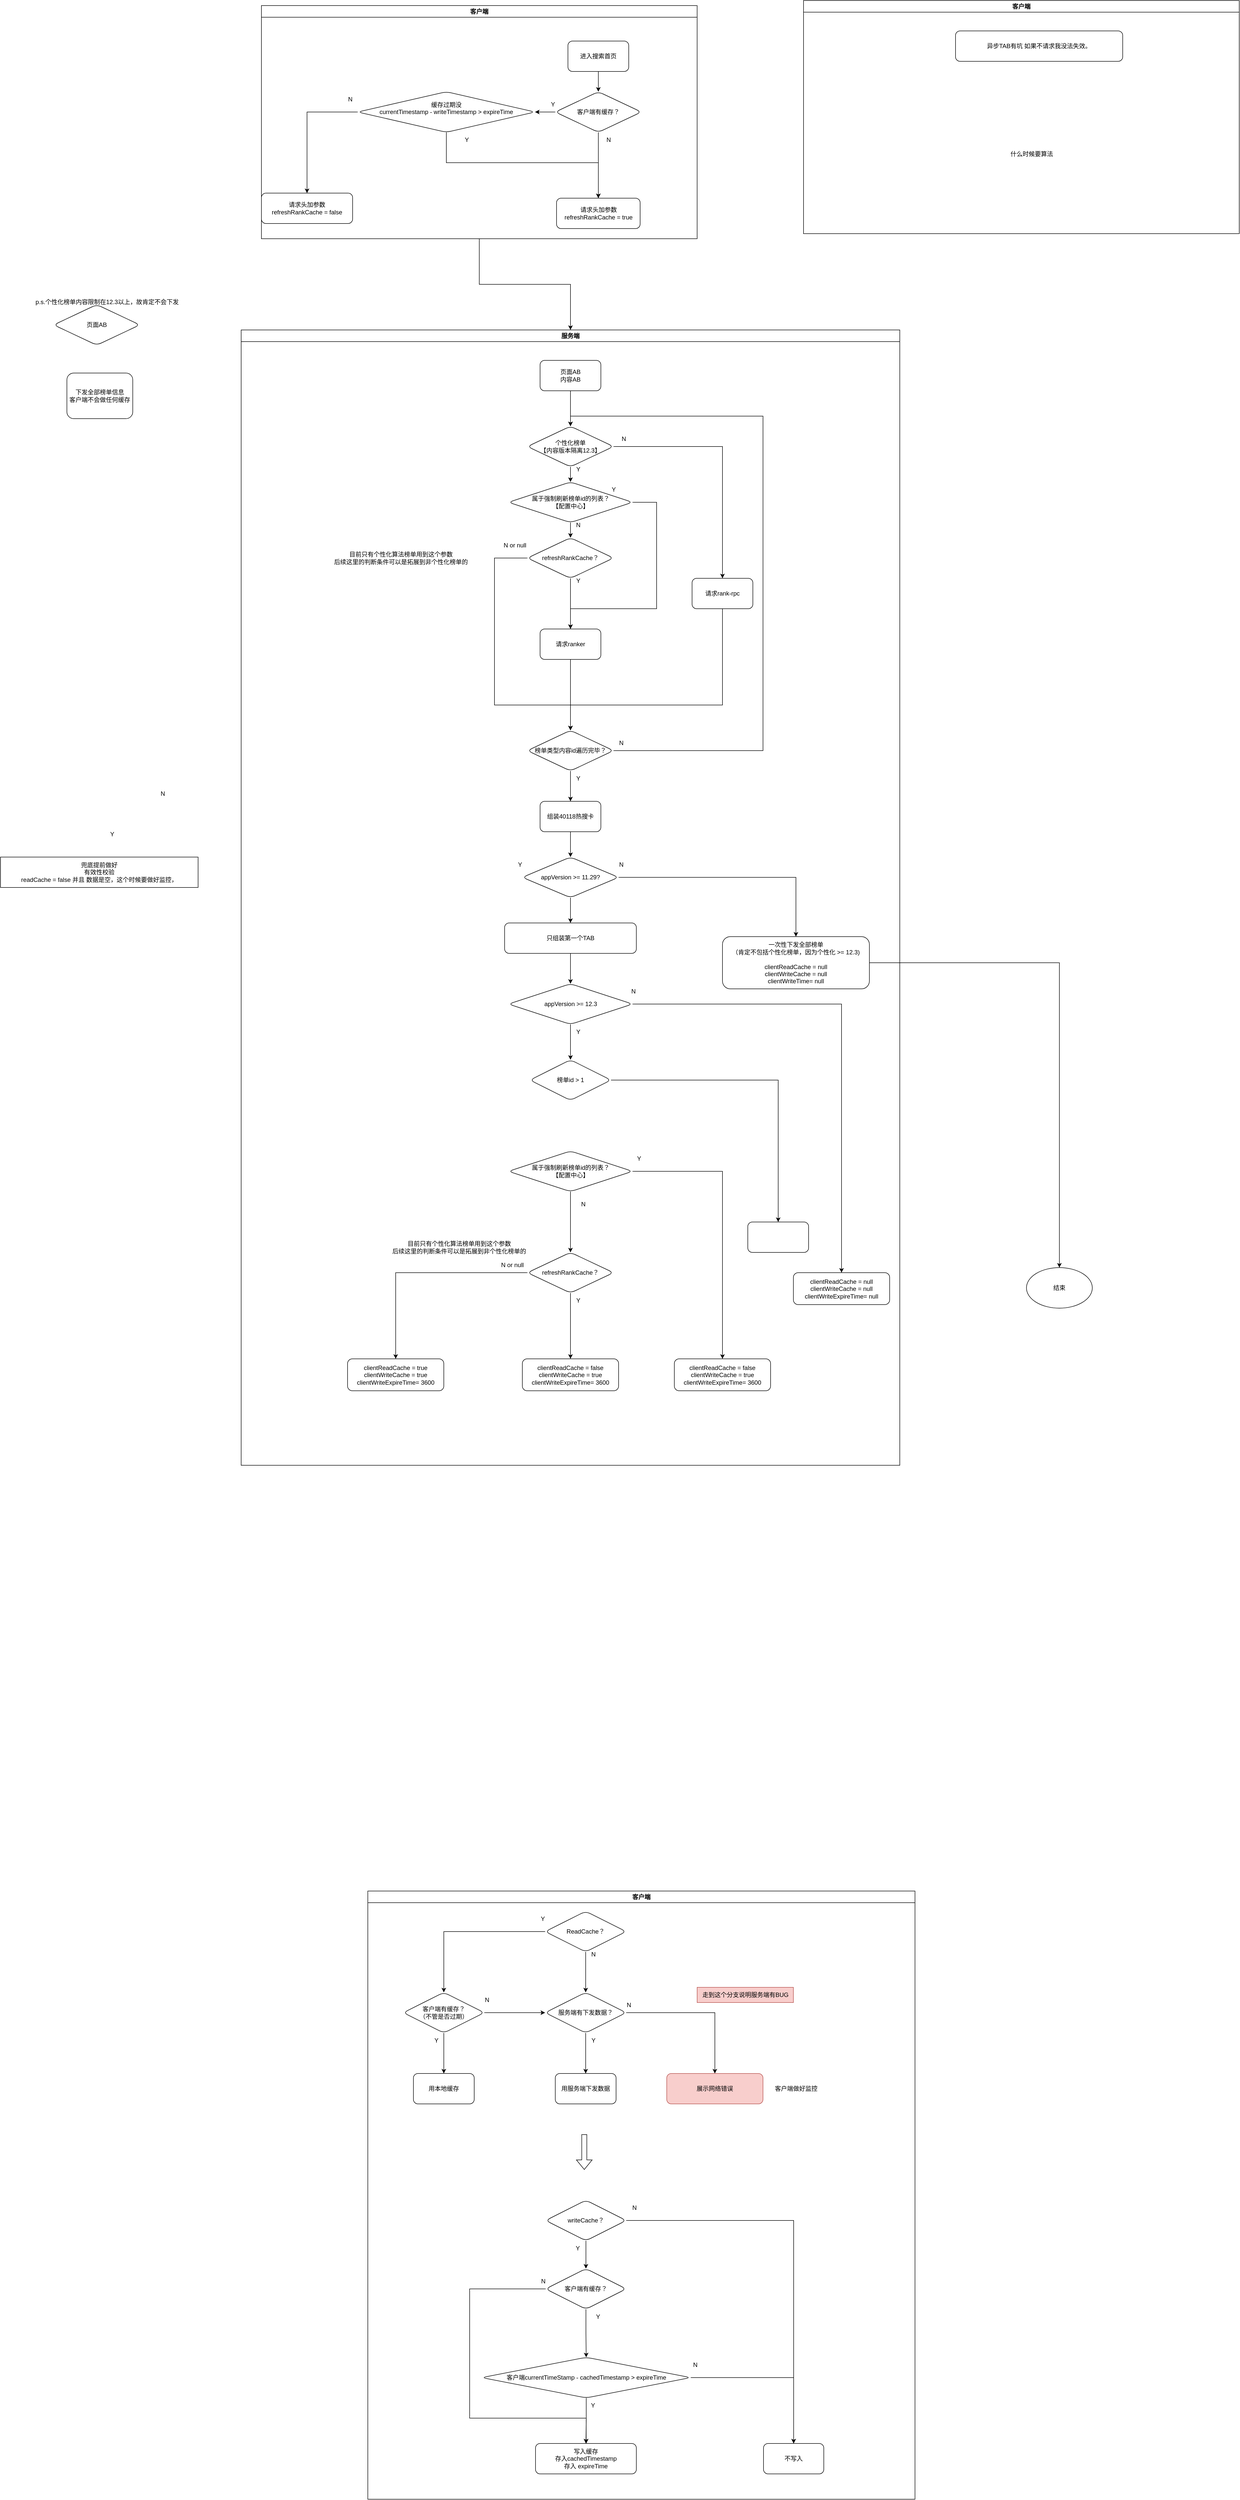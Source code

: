 <mxfile version="26.0.16">
  <diagram name="第 1 页" id="NQEf47WvhXZKwdAwDiqe">
    <mxGraphModel dx="2817" dy="1816" grid="1" gridSize="10" guides="1" tooltips="1" connect="1" arrows="1" fold="1" page="1" pageScale="1" pageWidth="827" pageHeight="1169" math="0" shadow="0">
      <root>
        <mxCell id="0" />
        <mxCell id="1" parent="0" />
        <mxCell id="9Gnq12phPFpCPruZLT1S-5" value="" style="edgeStyle=orthogonalEdgeStyle;rounded=0;orthogonalLoop=1;jettySize=auto;html=1;" parent="1" source="9Gnq12phPFpCPruZLT1S-2" target="9Gnq12phPFpCPruZLT1S-4" edge="1">
          <mxGeometry relative="1" as="geometry" />
        </mxCell>
        <mxCell id="9Gnq12phPFpCPruZLT1S-2" value="进入搜索首页" style="rounded=1;whiteSpace=wrap;html=1;" parent="1" vertex="1">
          <mxGeometry x="285" y="-70" width="120" height="60" as="geometry" />
        </mxCell>
        <mxCell id="9Gnq12phPFpCPruZLT1S-165" value="" style="edgeStyle=orthogonalEdgeStyle;rounded=0;orthogonalLoop=1;jettySize=auto;html=1;" parent="1" source="9Gnq12phPFpCPruZLT1S-4" target="9Gnq12phPFpCPruZLT1S-164" edge="1">
          <mxGeometry relative="1" as="geometry" />
        </mxCell>
        <mxCell id="9Gnq12phPFpCPruZLT1S-168" value="" style="edgeStyle=orthogonalEdgeStyle;rounded=0;orthogonalLoop=1;jettySize=auto;html=1;" parent="1" source="9Gnq12phPFpCPruZLT1S-4" target="9Gnq12phPFpCPruZLT1S-167" edge="1">
          <mxGeometry relative="1" as="geometry" />
        </mxCell>
        <mxCell id="9Gnq12phPFpCPruZLT1S-4" value="客户端有缓存？" style="rhombus;whiteSpace=wrap;html=1;rounded=1;" parent="1" vertex="1">
          <mxGeometry x="260" y="30" width="170" height="80" as="geometry" />
        </mxCell>
        <mxCell id="9Gnq12phPFpCPruZLT1S-41" value="p.s.个性化榜单内容限制在12.3以上，故肯定不会下发" style="text;html=1;align=center;verticalAlign=middle;resizable=0;points=[];autosize=1;strokeColor=none;fillColor=none;" parent="1" vertex="1">
          <mxGeometry x="-780" y="430" width="310" height="30" as="geometry" />
        </mxCell>
        <mxCell id="9Gnq12phPFpCPruZLT1S-66" value="" style="edgeStyle=orthogonalEdgeStyle;rounded=0;orthogonalLoop=1;jettySize=auto;html=1;entryX=0.5;entryY=0;entryDx=0;entryDy=0;" parent="1" source="9Gnq12phPFpCPruZLT1S-61" target="9Gnq12phPFpCPruZLT1S-103" edge="1">
          <mxGeometry relative="1" as="geometry">
            <mxPoint x="320" y="3770" as="targetPoint" />
          </mxGeometry>
        </mxCell>
        <mxCell id="9Gnq12phPFpCPruZLT1S-104" style="edgeStyle=orthogonalEdgeStyle;rounded=0;orthogonalLoop=1;jettySize=auto;html=1;entryX=0.5;entryY=0;entryDx=0;entryDy=0;" parent="1" source="9Gnq12phPFpCPruZLT1S-61" target="9Gnq12phPFpCPruZLT1S-94" edge="1">
          <mxGeometry relative="1" as="geometry" />
        </mxCell>
        <mxCell id="9Gnq12phPFpCPruZLT1S-61" value="ReadCache？" style="rhombus;whiteSpace=wrap;html=1;rounded=1;" parent="1" vertex="1">
          <mxGeometry x="240" y="3620" width="160" height="80" as="geometry" />
        </mxCell>
        <mxCell id="9Gnq12phPFpCPruZLT1S-67" value="Y" style="text;html=1;align=center;verticalAlign=middle;resizable=0;points=[];autosize=1;strokeColor=none;fillColor=none;" parent="1" vertex="1">
          <mxGeometry x="220" y="3620" width="30" height="30" as="geometry" />
        </mxCell>
        <mxCell id="9Gnq12phPFpCPruZLT1S-68" value="N" style="text;html=1;align=center;verticalAlign=middle;resizable=0;points=[];autosize=1;strokeColor=none;fillColor=none;" parent="1" vertex="1">
          <mxGeometry x="320" y="3690" width="30" height="30" as="geometry" />
        </mxCell>
        <mxCell id="9Gnq12phPFpCPruZLT1S-96" style="edgeStyle=orthogonalEdgeStyle;rounded=0;orthogonalLoop=1;jettySize=auto;html=1;entryX=0;entryY=0.5;entryDx=0;entryDy=0;" parent="1" source="9Gnq12phPFpCPruZLT1S-94" target="9Gnq12phPFpCPruZLT1S-103" edge="1">
          <mxGeometry relative="1" as="geometry">
            <mxPoint x="260" y="3800" as="targetPoint" />
            <Array as="points" />
          </mxGeometry>
        </mxCell>
        <mxCell id="9Gnq12phPFpCPruZLT1S-100" style="edgeStyle=orthogonalEdgeStyle;rounded=0;orthogonalLoop=1;jettySize=auto;html=1;entryX=0.5;entryY=0;entryDx=0;entryDy=0;" parent="1" source="9Gnq12phPFpCPruZLT1S-94" target="9Gnq12phPFpCPruZLT1S-97" edge="1">
          <mxGeometry relative="1" as="geometry" />
        </mxCell>
        <mxCell id="9Gnq12phPFpCPruZLT1S-94" value="客户端有缓存？&lt;br&gt;（不管是否过期）" style="rhombus;whiteSpace=wrap;html=1;rounded=1;" parent="1" vertex="1">
          <mxGeometry x="-40" y="3780" width="160" height="80" as="geometry" />
        </mxCell>
        <mxCell id="9Gnq12phPFpCPruZLT1S-97" value="用本地缓存" style="whiteSpace=wrap;html=1;rounded=1;" parent="1" vertex="1">
          <mxGeometry x="-20" y="3940" width="120" height="60" as="geometry" />
        </mxCell>
        <mxCell id="9Gnq12phPFpCPruZLT1S-101" value="Y" style="text;html=1;align=center;verticalAlign=middle;resizable=0;points=[];autosize=1;strokeColor=none;fillColor=none;" parent="1" vertex="1">
          <mxGeometry x="10" y="3860" width="30" height="30" as="geometry" />
        </mxCell>
        <mxCell id="9Gnq12phPFpCPruZLT1S-102" value="N" style="text;html=1;align=center;verticalAlign=middle;resizable=0;points=[];autosize=1;strokeColor=none;fillColor=none;" parent="1" vertex="1">
          <mxGeometry x="110" y="3780" width="30" height="30" as="geometry" />
        </mxCell>
        <mxCell id="9Gnq12phPFpCPruZLT1S-106" value="" style="edgeStyle=orthogonalEdgeStyle;rounded=0;orthogonalLoop=1;jettySize=auto;html=1;" parent="1" source="9Gnq12phPFpCPruZLT1S-103" target="9Gnq12phPFpCPruZLT1S-105" edge="1">
          <mxGeometry relative="1" as="geometry" />
        </mxCell>
        <mxCell id="9Gnq12phPFpCPruZLT1S-107" style="edgeStyle=orthogonalEdgeStyle;rounded=0;orthogonalLoop=1;jettySize=auto;html=1;entryX=0.5;entryY=0;entryDx=0;entryDy=0;" parent="1" source="9Gnq12phPFpCPruZLT1S-103" target="9Gnq12phPFpCPruZLT1S-109" edge="1">
          <mxGeometry relative="1" as="geometry">
            <mxPoint x="560" y="3930" as="targetPoint" />
          </mxGeometry>
        </mxCell>
        <mxCell id="9Gnq12phPFpCPruZLT1S-103" value="服务端有下发数据？" style="rhombus;whiteSpace=wrap;html=1;rounded=1;" parent="1" vertex="1">
          <mxGeometry x="240" y="3780" width="160" height="80" as="geometry" />
        </mxCell>
        <mxCell id="9Gnq12phPFpCPruZLT1S-105" value="用服务端下发数据" style="whiteSpace=wrap;html=1;rounded=1;" parent="1" vertex="1">
          <mxGeometry x="260" y="3940" width="120" height="60" as="geometry" />
        </mxCell>
        <mxCell id="9Gnq12phPFpCPruZLT1S-109" value="展示网络错误" style="whiteSpace=wrap;html=1;rounded=1;fillColor=#f8cecc;strokeColor=#b85450;" parent="1" vertex="1">
          <mxGeometry x="480" y="3940" width="190" height="60" as="geometry" />
        </mxCell>
        <mxCell id="9Gnq12phPFpCPruZLT1S-110" value="N" style="text;html=1;align=center;verticalAlign=middle;resizable=0;points=[];autosize=1;strokeColor=none;fillColor=none;" parent="1" vertex="1">
          <mxGeometry x="390" y="3790" width="30" height="30" as="geometry" />
        </mxCell>
        <mxCell id="9Gnq12phPFpCPruZLT1S-113" value="Y" style="text;html=1;align=center;verticalAlign=middle;resizable=0;points=[];autosize=1;strokeColor=none;fillColor=none;" parent="1" vertex="1">
          <mxGeometry x="320" y="3860" width="30" height="30" as="geometry" />
        </mxCell>
        <mxCell id="9Gnq12phPFpCPruZLT1S-129" value="客户端做好监控" style="text;html=1;align=center;verticalAlign=middle;resizable=0;points=[];autosize=1;strokeColor=none;fillColor=none;" parent="1" vertex="1">
          <mxGeometry x="680" y="3955" width="110" height="30" as="geometry" />
        </mxCell>
        <mxCell id="9Gnq12phPFpCPruZLT1S-150" value="客户端" style="swimlane;whiteSpace=wrap;html=1;" parent="1" vertex="1">
          <mxGeometry x="-110" y="3580" width="1080" height="1200" as="geometry" />
        </mxCell>
        <mxCell id="9Gnq12phPFpCPruZLT1S-117" style="edgeStyle=orthogonalEdgeStyle;rounded=0;orthogonalLoop=1;jettySize=auto;html=1;entryX=0.5;entryY=0;entryDx=0;entryDy=0;" parent="9Gnq12phPFpCPruZLT1S-150" source="9Gnq12phPFpCPruZLT1S-71" target="9Gnq12phPFpCPruZLT1S-115" edge="1">
          <mxGeometry relative="1" as="geometry" />
        </mxCell>
        <mxCell id="9Gnq12phPFpCPruZLT1S-137" style="edgeStyle=orthogonalEdgeStyle;rounded=0;orthogonalLoop=1;jettySize=auto;html=1;entryX=0.5;entryY=0;entryDx=0;entryDy=0;" parent="9Gnq12phPFpCPruZLT1S-150" source="9Gnq12phPFpCPruZLT1S-71" target="9Gnq12phPFpCPruZLT1S-134" edge="1">
          <mxGeometry relative="1" as="geometry" />
        </mxCell>
        <mxCell id="9Gnq12phPFpCPruZLT1S-71" value="writeCache？" style="rhombus;whiteSpace=wrap;html=1;rounded=1;" parent="9Gnq12phPFpCPruZLT1S-150" vertex="1">
          <mxGeometry x="351.01" y="610" width="159" height="80" as="geometry" />
        </mxCell>
        <mxCell id="9Gnq12phPFpCPruZLT1S-74" value="Y" style="text;html=1;align=center;verticalAlign=middle;resizable=0;points=[];autosize=1;strokeColor=none;fillColor=none;" parent="9Gnq12phPFpCPruZLT1S-150" vertex="1">
          <mxGeometry x="398.51" y="690" width="30" height="30" as="geometry" />
        </mxCell>
        <mxCell id="9Gnq12phPFpCPruZLT1S-75" value="N" style="text;html=1;align=center;verticalAlign=middle;resizable=0;points=[];autosize=1;strokeColor=none;fillColor=none;" parent="9Gnq12phPFpCPruZLT1S-150" vertex="1">
          <mxGeometry x="511.01" y="610" width="30" height="30" as="geometry" />
        </mxCell>
        <mxCell id="9Gnq12phPFpCPruZLT1S-136" style="edgeStyle=orthogonalEdgeStyle;rounded=0;orthogonalLoop=1;jettySize=auto;html=1;" parent="9Gnq12phPFpCPruZLT1S-150" source="9Gnq12phPFpCPruZLT1S-115" edge="1">
          <mxGeometry relative="1" as="geometry">
            <mxPoint x="431.01" y="1090" as="targetPoint" />
            <Array as="points">
              <mxPoint x="201.01" y="785" />
              <mxPoint x="201.01" y="1040" />
              <mxPoint x="431.01" y="1040" />
            </Array>
          </mxGeometry>
        </mxCell>
        <mxCell id="9Gnq12phPFpCPruZLT1S-147" style="edgeStyle=orthogonalEdgeStyle;rounded=0;orthogonalLoop=1;jettySize=auto;html=1;entryX=0.5;entryY=0;entryDx=0;entryDy=0;" parent="9Gnq12phPFpCPruZLT1S-150" source="9Gnq12phPFpCPruZLT1S-115" target="9Gnq12phPFpCPruZLT1S-130" edge="1">
          <mxGeometry relative="1" as="geometry" />
        </mxCell>
        <mxCell id="9Gnq12phPFpCPruZLT1S-115" value="客户端有缓存？" style="rhombus;whiteSpace=wrap;html=1;rounded=1;" parent="9Gnq12phPFpCPruZLT1S-150" vertex="1">
          <mxGeometry x="351.01" y="745" width="159" height="80" as="geometry" />
        </mxCell>
        <mxCell id="9Gnq12phPFpCPruZLT1S-123" value="N" style="text;html=1;align=center;verticalAlign=middle;resizable=0;points=[];autosize=1;strokeColor=none;fillColor=none;" parent="9Gnq12phPFpCPruZLT1S-150" vertex="1">
          <mxGeometry x="331.01" y="755" width="30" height="30" as="geometry" />
        </mxCell>
        <mxCell id="9Gnq12phPFpCPruZLT1S-126" value="Y" style="text;html=1;align=center;verticalAlign=middle;resizable=0;points=[];autosize=1;strokeColor=none;fillColor=none;" parent="9Gnq12phPFpCPruZLT1S-150" vertex="1">
          <mxGeometry x="438.51" y="825" width="30" height="30" as="geometry" />
        </mxCell>
        <mxCell id="9Gnq12phPFpCPruZLT1S-132" value="" style="edgeStyle=orthogonalEdgeStyle;rounded=0;orthogonalLoop=1;jettySize=auto;html=1;" parent="9Gnq12phPFpCPruZLT1S-150" source="9Gnq12phPFpCPruZLT1S-130" target="9Gnq12phPFpCPruZLT1S-131" edge="1">
          <mxGeometry relative="1" as="geometry" />
        </mxCell>
        <mxCell id="9Gnq12phPFpCPruZLT1S-135" value="" style="edgeStyle=orthogonalEdgeStyle;rounded=0;orthogonalLoop=1;jettySize=auto;html=1;" parent="9Gnq12phPFpCPruZLT1S-150" source="9Gnq12phPFpCPruZLT1S-130" target="9Gnq12phPFpCPruZLT1S-134" edge="1">
          <mxGeometry relative="1" as="geometry" />
        </mxCell>
        <mxCell id="9Gnq12phPFpCPruZLT1S-130" value="客户端currentTimeStamp - cachedTimestamp &amp;gt; expireTime" style="rhombus;whiteSpace=wrap;html=1;rounded=1;" parent="9Gnq12phPFpCPruZLT1S-150" vertex="1">
          <mxGeometry x="224.67" y="920" width="412.75" height="80" as="geometry" />
        </mxCell>
        <mxCell id="9Gnq12phPFpCPruZLT1S-131" value="写入缓存&lt;br&gt;存入cachedTimestamp&lt;br&gt;存入 expireTime" style="whiteSpace=wrap;html=1;rounded=1;" parent="9Gnq12phPFpCPruZLT1S-150" vertex="1">
          <mxGeometry x="331" y="1090" width="199.01" height="60" as="geometry" />
        </mxCell>
        <mxCell id="9Gnq12phPFpCPruZLT1S-134" value="不写入" style="whiteSpace=wrap;html=1;rounded=1;" parent="9Gnq12phPFpCPruZLT1S-150" vertex="1">
          <mxGeometry x="781.005" y="1090" width="119" height="60" as="geometry" />
        </mxCell>
        <mxCell id="9Gnq12phPFpCPruZLT1S-140" value="Y" style="text;html=1;align=center;verticalAlign=middle;resizable=0;points=[];autosize=1;strokeColor=none;fillColor=none;" parent="9Gnq12phPFpCPruZLT1S-150" vertex="1">
          <mxGeometry x="428.51" y="1000" width="30" height="30" as="geometry" />
        </mxCell>
        <mxCell id="9Gnq12phPFpCPruZLT1S-141" value="N" style="text;html=1;align=center;verticalAlign=middle;resizable=0;points=[];autosize=1;strokeColor=none;fillColor=none;" parent="9Gnq12phPFpCPruZLT1S-150" vertex="1">
          <mxGeometry x="631.01" y="920" width="30" height="30" as="geometry" />
        </mxCell>
        <mxCell id="9Gnq12phPFpCPruZLT1S-152" value="" style="shape=flexArrow;endArrow=classic;html=1;rounded=0;" parent="9Gnq12phPFpCPruZLT1S-150" edge="1">
          <mxGeometry width="50" height="50" relative="1" as="geometry">
            <mxPoint x="427.26" y="480" as="sourcePoint" />
            <mxPoint x="427.26" y="550" as="targetPoint" />
          </mxGeometry>
        </mxCell>
        <mxCell id="9Gnq12phPFpCPruZLT1S-112" value="走到这个分支说明服务端有BUG" style="text;html=1;align=center;verticalAlign=middle;resizable=0;points=[];autosize=1;strokeColor=#b85450;fillColor=#f8cecc;" parent="9Gnq12phPFpCPruZLT1S-150" vertex="1">
          <mxGeometry x="650" y="190" width="190" height="30" as="geometry" />
        </mxCell>
        <mxCell id="9Gnq12phPFpCPruZLT1S-166" value="Y" style="text;html=1;align=center;verticalAlign=middle;resizable=0;points=[];autosize=1;strokeColor=none;fillColor=none;" parent="1" vertex="1">
          <mxGeometry x="240" y="40" width="30" height="30" as="geometry" />
        </mxCell>
        <mxCell id="9Gnq12phPFpCPruZLT1S-178" value="" style="edgeStyle=orthogonalEdgeStyle;rounded=0;orthogonalLoop=1;jettySize=auto;html=1;" parent="1" source="9Gnq12phPFpCPruZLT1S-167" target="9Gnq12phPFpCPruZLT1S-177" edge="1">
          <mxGeometry relative="1" as="geometry" />
        </mxCell>
        <mxCell id="9Gnq12phPFpCPruZLT1S-182" style="edgeStyle=orthogonalEdgeStyle;rounded=0;orthogonalLoop=1;jettySize=auto;html=1;entryX=0.5;entryY=0;entryDx=0;entryDy=0;" parent="1" source="9Gnq12phPFpCPruZLT1S-167" target="9Gnq12phPFpCPruZLT1S-164" edge="1">
          <mxGeometry relative="1" as="geometry">
            <Array as="points">
              <mxPoint x="45" y="170" />
              <mxPoint x="345" y="170" />
            </Array>
          </mxGeometry>
        </mxCell>
        <mxCell id="9Gnq12phPFpCPruZLT1S-167" value="缓存过期没&lt;br&gt;currentTimestamp - writeTimestamp &amp;gt; expireTime&lt;div&gt;&lt;br&gt;&lt;/div&gt;" style="rhombus;whiteSpace=wrap;html=1;rounded=1;" parent="1" vertex="1">
          <mxGeometry x="-130" y="30" width="350" height="80" as="geometry" />
        </mxCell>
        <mxCell id="9Gnq12phPFpCPruZLT1S-173" value="异步TAB有坑 如果不请求我没法失效。" style="rounded=1;whiteSpace=wrap;html=1;" parent="1" vertex="1">
          <mxGeometry x="1050" y="-90" width="330" height="60" as="geometry" />
        </mxCell>
        <mxCell id="9Gnq12phPFpCPruZLT1S-179" value="N" style="text;html=1;align=center;verticalAlign=middle;resizable=0;points=[];autosize=1;strokeColor=none;fillColor=none;" parent="1" vertex="1">
          <mxGeometry x="350" y="110" width="30" height="30" as="geometry" />
        </mxCell>
        <mxCell id="9Gnq12phPFpCPruZLT1S-183" value="Y" style="text;html=1;align=center;verticalAlign=middle;resizable=0;points=[];autosize=1;strokeColor=none;fillColor=none;" parent="1" vertex="1">
          <mxGeometry x="70" y="110" width="30" height="30" as="geometry" />
        </mxCell>
        <mxCell id="9Gnq12phPFpCPruZLT1S-184" value="N" style="text;html=1;align=center;verticalAlign=middle;resizable=0;points=[];autosize=1;strokeColor=none;fillColor=none;" parent="1" vertex="1">
          <mxGeometry x="-160" y="30" width="30" height="30" as="geometry" />
        </mxCell>
        <mxCell id="9Gnq12phPFpCPruZLT1S-185" value="什么时候要算法" style="text;html=1;align=center;verticalAlign=middle;resizable=0;points=[];autosize=1;strokeColor=none;fillColor=none;" parent="1" vertex="1">
          <mxGeometry x="1145" y="138" width="110" height="30" as="geometry" />
        </mxCell>
        <mxCell id="9Gnq12phPFpCPruZLT1S-206" value="客户端" style="swimlane;whiteSpace=wrap;html=1;" parent="1" vertex="1">
          <mxGeometry x="-320" y="-140" width="860" height="460" as="geometry" />
        </mxCell>
        <mxCell id="9Gnq12phPFpCPruZLT1S-177" value="请求头加参数&lt;br&gt;refreshRankCache = false" style="whiteSpace=wrap;html=1;rounded=1;" parent="9Gnq12phPFpCPruZLT1S-206" vertex="1">
          <mxGeometry y="370" width="180" height="60" as="geometry" />
        </mxCell>
        <mxCell id="9Gnq12phPFpCPruZLT1S-164" value="请求头加参数&lt;br&gt;refreshRankCache&amp;nbsp;= true" style="whiteSpace=wrap;html=1;rounded=1;" parent="9Gnq12phPFpCPruZLT1S-206" vertex="1">
          <mxGeometry x="582.5" y="380" width="165" height="60" as="geometry" />
        </mxCell>
        <mxCell id="9Gnq12phPFpCPruZLT1S-207" value="服务端" style="swimlane;whiteSpace=wrap;html=1;" parent="1" vertex="1">
          <mxGeometry x="-360" y="500" width="1300" height="2240" as="geometry" />
        </mxCell>
        <mxCell id="9Gnq12phPFpCPruZLT1S-217" value="" style="edgeStyle=orthogonalEdgeStyle;rounded=0;orthogonalLoop=1;jettySize=auto;html=1;" parent="9Gnq12phPFpCPruZLT1S-207" source="9Gnq12phPFpCPruZLT1S-211" target="9Gnq12phPFpCPruZLT1S-216" edge="1">
          <mxGeometry relative="1" as="geometry" />
        </mxCell>
        <mxCell id="IQsKiP9p9qlhISxIr5vT-22" style="edgeStyle=orthogonalEdgeStyle;rounded=0;orthogonalLoop=1;jettySize=auto;html=1;entryX=0.5;entryY=0;entryDx=0;entryDy=0;" edge="1" parent="9Gnq12phPFpCPruZLT1S-207" source="IQsKiP9p9qlhISxIr5vT-28" target="9Gnq12phPFpCPruZLT1S-222">
          <mxGeometry relative="1" as="geometry" />
        </mxCell>
        <mxCell id="9Gnq12phPFpCPruZLT1S-211" value="个性化榜单&lt;br&gt;【内容版本隔离12.3】" style="rhombus;whiteSpace=wrap;html=1;rounded=1;" parent="9Gnq12phPFpCPruZLT1S-207" vertex="1">
          <mxGeometry x="565" y="190" width="170" height="80" as="geometry" />
        </mxCell>
        <mxCell id="IQsKiP9p9qlhISxIr5vT-27" style="edgeStyle=orthogonalEdgeStyle;rounded=0;orthogonalLoop=1;jettySize=auto;html=1;entryX=0.5;entryY=0;entryDx=0;entryDy=0;" edge="1" parent="9Gnq12phPFpCPruZLT1S-207" source="9Gnq12phPFpCPruZLT1S-216">
          <mxGeometry relative="1" as="geometry">
            <mxPoint x="650" y="790.0" as="targetPoint" />
            <Array as="points">
              <mxPoint x="950" y="740" />
              <mxPoint x="650" y="740" />
            </Array>
          </mxGeometry>
        </mxCell>
        <mxCell id="9Gnq12phPFpCPruZLT1S-216" value="请求rank-rpc" style="whiteSpace=wrap;html=1;rounded=1;" parent="9Gnq12phPFpCPruZLT1S-207" vertex="1">
          <mxGeometry x="890" y="490" width="120" height="60" as="geometry" />
        </mxCell>
        <mxCell id="9Gnq12phPFpCPruZLT1S-218" value="Y" style="text;html=1;align=center;verticalAlign=middle;resizable=0;points=[];autosize=1;strokeColor=none;fillColor=none;" parent="9Gnq12phPFpCPruZLT1S-207" vertex="1">
          <mxGeometry x="650" y="260" width="30" height="30" as="geometry" />
        </mxCell>
        <mxCell id="9Gnq12phPFpCPruZLT1S-219" value="N or null" style="text;html=1;align=center;verticalAlign=middle;resizable=0;points=[];autosize=1;strokeColor=none;fillColor=none;" parent="9Gnq12phPFpCPruZLT1S-207" vertex="1">
          <mxGeometry x="505" y="410" width="70" height="30" as="geometry" />
        </mxCell>
        <mxCell id="9Gnq12phPFpCPruZLT1S-224" value="" style="edgeStyle=orthogonalEdgeStyle;rounded=0;orthogonalLoop=1;jettySize=auto;html=1;" parent="9Gnq12phPFpCPruZLT1S-207" source="9Gnq12phPFpCPruZLT1S-222" target="9Gnq12phPFpCPruZLT1S-223" edge="1">
          <mxGeometry relative="1" as="geometry" />
        </mxCell>
        <mxCell id="IQsKiP9p9qlhISxIr5vT-24" value="" style="edgeStyle=orthogonalEdgeStyle;rounded=0;orthogonalLoop=1;jettySize=auto;html=1;entryX=0.5;entryY=0;entryDx=0;entryDy=0;" edge="1" parent="9Gnq12phPFpCPruZLT1S-207" source="9Gnq12phPFpCPruZLT1S-222">
          <mxGeometry relative="1" as="geometry">
            <mxPoint x="650" y="790.0" as="targetPoint" />
            <Array as="points">
              <mxPoint x="500" y="450" />
              <mxPoint x="500" y="740" />
              <mxPoint x="650" y="740" />
            </Array>
          </mxGeometry>
        </mxCell>
        <mxCell id="9Gnq12phPFpCPruZLT1S-222" value="refreshRankCache？" style="rhombus;whiteSpace=wrap;html=1;rounded=1;" parent="9Gnq12phPFpCPruZLT1S-207" vertex="1">
          <mxGeometry x="565" y="410" width="170" height="80" as="geometry" />
        </mxCell>
        <mxCell id="IQsKiP9p9qlhISxIr5vT-26" style="edgeStyle=orthogonalEdgeStyle;rounded=0;orthogonalLoop=1;jettySize=auto;html=1;entryX=0.5;entryY=0;entryDx=0;entryDy=0;" edge="1" parent="9Gnq12phPFpCPruZLT1S-207" source="9Gnq12phPFpCPruZLT1S-223">
          <mxGeometry relative="1" as="geometry">
            <mxPoint x="650" y="790.0" as="targetPoint" />
          </mxGeometry>
        </mxCell>
        <mxCell id="9Gnq12phPFpCPruZLT1S-223" value="请求ranker" style="whiteSpace=wrap;html=1;rounded=1;" parent="9Gnq12phPFpCPruZLT1S-207" vertex="1">
          <mxGeometry x="590" y="590" width="120" height="60" as="geometry" />
        </mxCell>
        <mxCell id="9Gnq12phPFpCPruZLT1S-230" value="N" style="text;html=1;align=center;verticalAlign=middle;resizable=0;points=[];autosize=1;strokeColor=none;fillColor=none;" parent="9Gnq12phPFpCPruZLT1S-207" vertex="1">
          <mxGeometry x="740" y="200" width="30" height="30" as="geometry" />
        </mxCell>
        <mxCell id="9Gnq12phPFpCPruZLT1S-229" value="Y" style="text;html=1;align=center;verticalAlign=middle;resizable=0;points=[];autosize=1;strokeColor=none;fillColor=none;" parent="9Gnq12phPFpCPruZLT1S-207" vertex="1">
          <mxGeometry x="650" y="480" width="30" height="30" as="geometry" />
        </mxCell>
        <mxCell id="9Gnq12phPFpCPruZLT1S-234" style="edgeStyle=orthogonalEdgeStyle;rounded=0;orthogonalLoop=1;jettySize=auto;html=1;entryX=0.5;entryY=0;entryDx=0;entryDy=0;" parent="9Gnq12phPFpCPruZLT1S-207" source="9Gnq12phPFpCPruZLT1S-233" target="9Gnq12phPFpCPruZLT1S-211" edge="1">
          <mxGeometry relative="1" as="geometry" />
        </mxCell>
        <mxCell id="9Gnq12phPFpCPruZLT1S-233" value="页面AB&lt;br&gt;内容AB" style="whiteSpace=wrap;html=1;rounded=1;" parent="9Gnq12phPFpCPruZLT1S-207" vertex="1">
          <mxGeometry x="590" y="60" width="120" height="60" as="geometry" />
        </mxCell>
        <mxCell id="IQsKiP9p9qlhISxIr5vT-33" style="edgeStyle=orthogonalEdgeStyle;rounded=0;orthogonalLoop=1;jettySize=auto;html=1;entryX=0.5;entryY=0;entryDx=0;entryDy=0;exitX=1;exitY=0.5;exitDx=0;exitDy=0;" edge="1" parent="9Gnq12phPFpCPruZLT1S-207" source="IQsKiP9p9qlhISxIr5vT-28" target="9Gnq12phPFpCPruZLT1S-223">
          <mxGeometry relative="1" as="geometry">
            <Array as="points">
              <mxPoint x="820" y="340" />
              <mxPoint x="820" y="550" />
              <mxPoint x="650" y="550" />
            </Array>
          </mxGeometry>
        </mxCell>
        <mxCell id="IQsKiP9p9qlhISxIr5vT-28" value="属于强制刷新榜单id的列表？&lt;br&gt;【配置中心】" style="rhombus;whiteSpace=wrap;html=1;rounded=1;" vertex="1" parent="9Gnq12phPFpCPruZLT1S-207">
          <mxGeometry x="527.5" y="300" width="245" height="80" as="geometry" />
        </mxCell>
        <mxCell id="IQsKiP9p9qlhISxIr5vT-29" value="" style="edgeStyle=orthogonalEdgeStyle;rounded=0;orthogonalLoop=1;jettySize=auto;html=1;entryX=0.5;entryY=0;entryDx=0;entryDy=0;" edge="1" parent="9Gnq12phPFpCPruZLT1S-207" source="9Gnq12phPFpCPruZLT1S-211" target="IQsKiP9p9qlhISxIr5vT-28">
          <mxGeometry relative="1" as="geometry">
            <mxPoint x="290" y="770" as="sourcePoint" />
            <mxPoint x="290" y="850" as="targetPoint" />
          </mxGeometry>
        </mxCell>
        <mxCell id="IQsKiP9p9qlhISxIr5vT-30" value="N" style="text;html=1;align=center;verticalAlign=middle;resizable=0;points=[];autosize=1;strokeColor=none;fillColor=none;" vertex="1" parent="9Gnq12phPFpCPruZLT1S-207">
          <mxGeometry x="650" y="370" width="30" height="30" as="geometry" />
        </mxCell>
        <mxCell id="IQsKiP9p9qlhISxIr5vT-34" value="Y" style="text;html=1;align=center;verticalAlign=middle;resizable=0;points=[];autosize=1;strokeColor=none;fillColor=none;" vertex="1" parent="9Gnq12phPFpCPruZLT1S-207">
          <mxGeometry x="720" y="300" width="30" height="30" as="geometry" />
        </mxCell>
        <mxCell id="IQsKiP9p9qlhISxIr5vT-36" style="edgeStyle=orthogonalEdgeStyle;rounded=0;orthogonalLoop=1;jettySize=auto;html=1;entryX=0.5;entryY=0;entryDx=0;entryDy=0;" edge="1" parent="9Gnq12phPFpCPruZLT1S-207" source="IQsKiP9p9qlhISxIr5vT-35" target="9Gnq12phPFpCPruZLT1S-211">
          <mxGeometry relative="1" as="geometry">
            <Array as="points">
              <mxPoint x="1030" y="830" />
              <mxPoint x="1030" y="170" />
              <mxPoint x="650" y="170" />
            </Array>
          </mxGeometry>
        </mxCell>
        <mxCell id="IQsKiP9p9qlhISxIr5vT-37" style="edgeStyle=orthogonalEdgeStyle;rounded=0;orthogonalLoop=1;jettySize=auto;html=1;" edge="1" parent="9Gnq12phPFpCPruZLT1S-207" source="IQsKiP9p9qlhISxIr5vT-35">
          <mxGeometry relative="1" as="geometry">
            <mxPoint x="650" y="930.0" as="targetPoint" />
          </mxGeometry>
        </mxCell>
        <mxCell id="IQsKiP9p9qlhISxIr5vT-35" value="榜单类型内容id遍历完毕？" style="rhombus;whiteSpace=wrap;html=1;rounded=1;" vertex="1" parent="9Gnq12phPFpCPruZLT1S-207">
          <mxGeometry x="565" y="790" width="170" height="80" as="geometry" />
        </mxCell>
        <mxCell id="IQsKiP9p9qlhISxIr5vT-38" value="N" style="text;html=1;align=center;verticalAlign=middle;resizable=0;points=[];autosize=1;strokeColor=none;fillColor=none;" vertex="1" parent="9Gnq12phPFpCPruZLT1S-207">
          <mxGeometry x="735" y="800" width="30" height="30" as="geometry" />
        </mxCell>
        <mxCell id="IQsKiP9p9qlhISxIr5vT-39" value="Y" style="text;html=1;align=center;verticalAlign=middle;resizable=0;points=[];autosize=1;strokeColor=none;fillColor=none;" vertex="1" parent="9Gnq12phPFpCPruZLT1S-207">
          <mxGeometry x="650" y="870" width="30" height="30" as="geometry" />
        </mxCell>
        <mxCell id="IQsKiP9p9qlhISxIr5vT-42" value="" style="edgeStyle=orthogonalEdgeStyle;rounded=0;orthogonalLoop=1;jettySize=auto;html=1;" edge="1" parent="9Gnq12phPFpCPruZLT1S-207" source="IQsKiP9p9qlhISxIr5vT-40" target="IQsKiP9p9qlhISxIr5vT-41">
          <mxGeometry relative="1" as="geometry" />
        </mxCell>
        <mxCell id="IQsKiP9p9qlhISxIr5vT-40" value="组装40118热搜卡" style="whiteSpace=wrap;html=1;rounded=1;" vertex="1" parent="9Gnq12phPFpCPruZLT1S-207">
          <mxGeometry x="590" y="930" width="120" height="60" as="geometry" />
        </mxCell>
        <mxCell id="IQsKiP9p9qlhISxIr5vT-44" value="" style="edgeStyle=orthogonalEdgeStyle;rounded=0;orthogonalLoop=1;jettySize=auto;html=1;" edge="1" parent="9Gnq12phPFpCPruZLT1S-207" source="IQsKiP9p9qlhISxIr5vT-41" target="IQsKiP9p9qlhISxIr5vT-43">
          <mxGeometry relative="1" as="geometry" />
        </mxCell>
        <mxCell id="IQsKiP9p9qlhISxIr5vT-41" value="appVersion &amp;gt;= 11.29?" style="rhombus;whiteSpace=wrap;html=1;rounded=1;" vertex="1" parent="9Gnq12phPFpCPruZLT1S-207">
          <mxGeometry x="555" y="1040" width="190" height="80" as="geometry" />
        </mxCell>
        <mxCell id="IQsKiP9p9qlhISxIr5vT-54" style="edgeStyle=orthogonalEdgeStyle;rounded=0;orthogonalLoop=1;jettySize=auto;html=1;entryX=0.5;entryY=0;entryDx=0;entryDy=0;" edge="1" parent="9Gnq12phPFpCPruZLT1S-207" source="IQsKiP9p9qlhISxIr5vT-43" target="IQsKiP9p9qlhISxIr5vT-53">
          <mxGeometry relative="1" as="geometry" />
        </mxCell>
        <mxCell id="IQsKiP9p9qlhISxIr5vT-43" value="只组装第一个TAB" style="whiteSpace=wrap;html=1;rounded=1;" vertex="1" parent="9Gnq12phPFpCPruZLT1S-207">
          <mxGeometry x="520" y="1170" width="260" height="60" as="geometry" />
        </mxCell>
        <mxCell id="IQsKiP9p9qlhISxIr5vT-47" value="Y" style="text;html=1;align=center;verticalAlign=middle;resizable=0;points=[];autosize=1;strokeColor=none;fillColor=none;" vertex="1" parent="9Gnq12phPFpCPruZLT1S-207">
          <mxGeometry x="535" y="1040" width="30" height="30" as="geometry" />
        </mxCell>
        <mxCell id="IQsKiP9p9qlhISxIr5vT-48" value="N" style="text;html=1;align=center;verticalAlign=middle;resizable=0;points=[];autosize=1;strokeColor=none;fillColor=none;" vertex="1" parent="9Gnq12phPFpCPruZLT1S-207">
          <mxGeometry x="735" y="1040" width="30" height="30" as="geometry" />
        </mxCell>
        <mxCell id="IQsKiP9p9qlhISxIr5vT-45" value="一次性下发全部榜单&lt;br&gt;（肯定不包括个性化榜单，因为个性化 &amp;gt;= 12.3)&lt;div&gt;&lt;br&gt;clientReadCache = null&lt;br&gt;clientWriteCache = null&lt;br&gt;clientWriteTime= null&lt;/div&gt;" style="whiteSpace=wrap;html=1;rounded=1;" vertex="1" parent="9Gnq12phPFpCPruZLT1S-207">
          <mxGeometry x="950" y="1197" width="290" height="103" as="geometry" />
        </mxCell>
        <mxCell id="IQsKiP9p9qlhISxIr5vT-46" style="edgeStyle=orthogonalEdgeStyle;rounded=0;orthogonalLoop=1;jettySize=auto;html=1;entryX=0.5;entryY=0;entryDx=0;entryDy=0;" edge="1" parent="9Gnq12phPFpCPruZLT1S-207" source="IQsKiP9p9qlhISxIr5vT-41" target="IQsKiP9p9qlhISxIr5vT-45">
          <mxGeometry relative="1" as="geometry" />
        </mxCell>
        <mxCell id="IQsKiP9p9qlhISxIr5vT-82" style="edgeStyle=orthogonalEdgeStyle;rounded=0;orthogonalLoop=1;jettySize=auto;html=1;entryX=0.5;entryY=0;entryDx=0;entryDy=0;" edge="1" parent="9Gnq12phPFpCPruZLT1S-207" source="IQsKiP9p9qlhISxIr5vT-53" target="IQsKiP9p9qlhISxIr5vT-84">
          <mxGeometry relative="1" as="geometry">
            <mxPoint x="1080" y="1720" as="targetPoint" />
          </mxGeometry>
        </mxCell>
        <mxCell id="IQsKiP9p9qlhISxIr5vT-97" value="" style="edgeStyle=orthogonalEdgeStyle;rounded=0;orthogonalLoop=1;jettySize=auto;html=1;" edge="1" parent="9Gnq12phPFpCPruZLT1S-207" source="IQsKiP9p9qlhISxIr5vT-53" target="IQsKiP9p9qlhISxIr5vT-96">
          <mxGeometry relative="1" as="geometry" />
        </mxCell>
        <mxCell id="IQsKiP9p9qlhISxIr5vT-53" value="appVersion &amp;gt;= 12.3" style="rhombus;whiteSpace=wrap;html=1;rounded=1;" vertex="1" parent="9Gnq12phPFpCPruZLT1S-207">
          <mxGeometry x="527.5" y="1290" width="245" height="80" as="geometry" />
        </mxCell>
        <mxCell id="IQsKiP9p9qlhISxIr5vT-90" style="edgeStyle=orthogonalEdgeStyle;rounded=0;orthogonalLoop=1;jettySize=auto;html=1;entryX=0.5;entryY=0;entryDx=0;entryDy=0;" edge="1" parent="9Gnq12phPFpCPruZLT1S-207" source="IQsKiP9p9qlhISxIr5vT-73" target="IQsKiP9p9qlhISxIr5vT-89">
          <mxGeometry relative="1" as="geometry" />
        </mxCell>
        <mxCell id="IQsKiP9p9qlhISxIr5vT-73" value="属于强制刷新榜单id的列表？&lt;br&gt;【配置中心】" style="rhombus;whiteSpace=wrap;html=1;rounded=1;" vertex="1" parent="9Gnq12phPFpCPruZLT1S-207">
          <mxGeometry x="527.5" y="1620" width="245" height="80" as="geometry" />
        </mxCell>
        <mxCell id="IQsKiP9p9qlhISxIr5vT-83" value="N" style="text;html=1;align=center;verticalAlign=middle;resizable=0;points=[];autosize=1;strokeColor=none;fillColor=none;" vertex="1" parent="9Gnq12phPFpCPruZLT1S-207">
          <mxGeometry x="759" y="1290" width="30" height="30" as="geometry" />
        </mxCell>
        <mxCell id="IQsKiP9p9qlhISxIr5vT-84" value="&lt;div&gt;clientReadCache = null&lt;br&gt;clientWriteCache = null&lt;br&gt;clientWriteExpireTime= null&lt;/div&gt;" style="whiteSpace=wrap;html=1;rounded=1;" vertex="1" parent="9Gnq12phPFpCPruZLT1S-207">
          <mxGeometry x="1090" y="1860" width="190" height="63" as="geometry" />
        </mxCell>
        <mxCell id="IQsKiP9p9qlhISxIr5vT-92" style="edgeStyle=orthogonalEdgeStyle;rounded=0;orthogonalLoop=1;jettySize=auto;html=1;entryX=0.5;entryY=0;entryDx=0;entryDy=0;" edge="1" parent="9Gnq12phPFpCPruZLT1S-207" source="IQsKiP9p9qlhISxIr5vT-66" target="IQsKiP9p9qlhISxIr5vT-91">
          <mxGeometry relative="1" as="geometry" />
        </mxCell>
        <mxCell id="IQsKiP9p9qlhISxIr5vT-93" style="edgeStyle=orthogonalEdgeStyle;rounded=0;orthogonalLoop=1;jettySize=auto;html=1;entryX=0.5;entryY=0;entryDx=0;entryDy=0;" edge="1" parent="9Gnq12phPFpCPruZLT1S-207" source="IQsKiP9p9qlhISxIr5vT-66" target="IQsKiP9p9qlhISxIr5vT-94">
          <mxGeometry relative="1" as="geometry">
            <mxPoint x="300" y="2010" as="targetPoint" />
          </mxGeometry>
        </mxCell>
        <mxCell id="IQsKiP9p9qlhISxIr5vT-66" value="refreshRankCache？" style="rhombus;whiteSpace=wrap;html=1;rounded=1;" vertex="1" parent="9Gnq12phPFpCPruZLT1S-207">
          <mxGeometry x="565" y="1820" width="170" height="80" as="geometry" />
        </mxCell>
        <mxCell id="IQsKiP9p9qlhISxIr5vT-57" style="edgeStyle=orthogonalEdgeStyle;rounded=0;orthogonalLoop=1;jettySize=auto;html=1;entryX=0.5;entryY=0;entryDx=0;entryDy=0;" edge="1" parent="9Gnq12phPFpCPruZLT1S-207" source="IQsKiP9p9qlhISxIr5vT-73" target="IQsKiP9p9qlhISxIr5vT-66">
          <mxGeometry relative="1" as="geometry" />
        </mxCell>
        <mxCell id="IQsKiP9p9qlhISxIr5vT-75" value="N" style="text;html=1;align=center;verticalAlign=middle;resizable=0;points=[];autosize=1;strokeColor=none;fillColor=none;" vertex="1" parent="9Gnq12phPFpCPruZLT1S-207">
          <mxGeometry x="660" y="1710" width="30" height="30" as="geometry" />
        </mxCell>
        <mxCell id="IQsKiP9p9qlhISxIr5vT-85" value="目前只有个性化算法榜单用到这个参数&lt;br&gt;后续这里的判断条件可以是拓展到非个性化榜单的" style="text;html=1;align=center;verticalAlign=middle;resizable=0;points=[];autosize=1;strokeColor=none;fillColor=none;" vertex="1" parent="9Gnq12phPFpCPruZLT1S-207">
          <mxGeometry x="170" y="430" width="290" height="40" as="geometry" />
        </mxCell>
        <mxCell id="IQsKiP9p9qlhISxIr5vT-86" value="目前只有个性化算法榜单用到这个参数&lt;br&gt;后续这里的判断条件可以是拓展到非个性化榜单的" style="text;html=1;align=center;verticalAlign=middle;resizable=0;points=[];autosize=1;strokeColor=none;fillColor=none;" vertex="1" parent="9Gnq12phPFpCPruZLT1S-207">
          <mxGeometry x="285" y="1790" width="290" height="40" as="geometry" />
        </mxCell>
        <mxCell id="IQsKiP9p9qlhISxIr5vT-76" value="Y" style="text;html=1;align=center;verticalAlign=middle;resizable=0;points=[];autosize=1;strokeColor=none;fillColor=none;" vertex="1" parent="9Gnq12phPFpCPruZLT1S-207">
          <mxGeometry x="770" y="1620" width="30" height="30" as="geometry" />
        </mxCell>
        <mxCell id="IQsKiP9p9qlhISxIr5vT-89" value="&lt;div&gt;clientReadCache = false&lt;br&gt;clientWriteCache = true&lt;br&gt;clientWriteExpireTime= 3600&lt;/div&gt;" style="whiteSpace=wrap;html=1;rounded=1;" vertex="1" parent="9Gnq12phPFpCPruZLT1S-207">
          <mxGeometry x="855" y="2030" width="190" height="63" as="geometry" />
        </mxCell>
        <mxCell id="IQsKiP9p9qlhISxIr5vT-91" value="&lt;div&gt;clientReadCache = false&lt;br&gt;clientWriteCache = true&lt;br&gt;clientWriteExpireTime= 3600&lt;/div&gt;" style="whiteSpace=wrap;html=1;rounded=1;" vertex="1" parent="9Gnq12phPFpCPruZLT1S-207">
          <mxGeometry x="555" y="2030" width="190" height="63" as="geometry" />
        </mxCell>
        <mxCell id="IQsKiP9p9qlhISxIr5vT-62" value="N or null" style="text;html=1;align=center;verticalAlign=middle;resizable=0;points=[];autosize=1;strokeColor=none;fillColor=none;" vertex="1" parent="9Gnq12phPFpCPruZLT1S-207">
          <mxGeometry x="500" y="1830" width="70" height="30" as="geometry" />
        </mxCell>
        <mxCell id="IQsKiP9p9qlhISxIr5vT-94" value="&lt;div&gt;clientReadCache = true&lt;br&gt;clientWriteCache = true&lt;br&gt;clientWriteExpireTime= 3600&lt;/div&gt;" style="whiteSpace=wrap;html=1;rounded=1;" vertex="1" parent="9Gnq12phPFpCPruZLT1S-207">
          <mxGeometry x="210" y="2030" width="190" height="63" as="geometry" />
        </mxCell>
        <mxCell id="IQsKiP9p9qlhISxIr5vT-70" value="Y" style="text;html=1;align=center;verticalAlign=middle;resizable=0;points=[];autosize=1;strokeColor=none;fillColor=none;" vertex="1" parent="9Gnq12phPFpCPruZLT1S-207">
          <mxGeometry x="650" y="1900" width="30" height="30" as="geometry" />
        </mxCell>
        <mxCell id="IQsKiP9p9qlhISxIr5vT-95" value="Y" style="text;html=1;align=center;verticalAlign=middle;resizable=0;points=[];autosize=1;strokeColor=none;fillColor=none;" vertex="1" parent="9Gnq12phPFpCPruZLT1S-207">
          <mxGeometry x="650" y="1370" width="30" height="30" as="geometry" />
        </mxCell>
        <mxCell id="IQsKiP9p9qlhISxIr5vT-100" value="" style="edgeStyle=orthogonalEdgeStyle;rounded=0;orthogonalLoop=1;jettySize=auto;html=1;" edge="1" parent="9Gnq12phPFpCPruZLT1S-207" source="IQsKiP9p9qlhISxIr5vT-96" target="IQsKiP9p9qlhISxIr5vT-99">
          <mxGeometry relative="1" as="geometry" />
        </mxCell>
        <mxCell id="IQsKiP9p9qlhISxIr5vT-96" value="榜单id &amp;gt; 1" style="rhombus;whiteSpace=wrap;html=1;rounded=1;" vertex="1" parent="9Gnq12phPFpCPruZLT1S-207">
          <mxGeometry x="570" y="1440" width="160" height="80" as="geometry" />
        </mxCell>
        <mxCell id="IQsKiP9p9qlhISxIr5vT-99" value="" style="whiteSpace=wrap;html=1;rounded=1;" vertex="1" parent="9Gnq12phPFpCPruZLT1S-207">
          <mxGeometry x="1000" y="1760" width="120" height="60" as="geometry" />
        </mxCell>
        <mxCell id="9Gnq12phPFpCPruZLT1S-208" value="客户端" style="swimlane;whiteSpace=wrap;html=1;" parent="1" vertex="1">
          <mxGeometry x="750" y="-150" width="860" height="460" as="geometry" />
        </mxCell>
        <mxCell id="9Gnq12phPFpCPruZLT1S-210" style="edgeStyle=orthogonalEdgeStyle;rounded=0;orthogonalLoop=1;jettySize=auto;html=1;entryX=0.5;entryY=0;entryDx=0;entryDy=0;" parent="1" source="9Gnq12phPFpCPruZLT1S-206" target="9Gnq12phPFpCPruZLT1S-207" edge="1">
          <mxGeometry relative="1" as="geometry" />
        </mxCell>
        <mxCell id="9Gnq12phPFpCPruZLT1S-158" value="兜底提前做好&lt;br&gt;有效性校验&lt;br&gt;readCache = false 并且 数据是空，这个时候要做好监控，" style="whiteSpace=wrap;html=1;" parent="1" vertex="1">
          <mxGeometry x="-835" y="1540" width="390" height="60" as="geometry" />
        </mxCell>
        <mxCell id="9Gnq12phPFpCPruZLT1S-50" value="N" style="text;html=1;align=center;verticalAlign=middle;resizable=0;points=[];autosize=1;strokeColor=none;fillColor=none;" parent="1" vertex="1">
          <mxGeometry x="-530" y="1400" width="30" height="30" as="geometry" />
        </mxCell>
        <mxCell id="9Gnq12phPFpCPruZLT1S-51" value="Y" style="text;html=1;align=center;verticalAlign=middle;resizable=0;points=[];autosize=1;strokeColor=none;fillColor=none;" parent="1" vertex="1">
          <mxGeometry x="-630" y="1480" width="30" height="30" as="geometry" />
        </mxCell>
        <mxCell id="9Gnq12phPFpCPruZLT1S-21" value="页面AB" style="rhombus;whiteSpace=wrap;html=1;rounded=1;" parent="1" vertex="1">
          <mxGeometry x="-730" y="450" width="170" height="80" as="geometry" />
        </mxCell>
        <mxCell id="9Gnq12phPFpCPruZLT1S-29" value="下发全部榜单信息&lt;br&gt;客户端不会做任何缓存" style="whiteSpace=wrap;html=1;rounded=1;" parent="1" vertex="1">
          <mxGeometry x="-703.95" y="585" width="130" height="90" as="geometry" />
        </mxCell>
        <mxCell id="IQsKiP9p9qlhISxIr5vT-49" value="结束" style="ellipse;whiteSpace=wrap;html=1;" vertex="1" parent="1">
          <mxGeometry x="1190" y="2350" width="130" height="80" as="geometry" />
        </mxCell>
        <mxCell id="IQsKiP9p9qlhISxIr5vT-50" style="edgeStyle=orthogonalEdgeStyle;rounded=0;orthogonalLoop=1;jettySize=auto;html=1;entryX=0.5;entryY=0;entryDx=0;entryDy=0;" edge="1" parent="1" source="IQsKiP9p9qlhISxIr5vT-45" target="IQsKiP9p9qlhISxIr5vT-49">
          <mxGeometry relative="1" as="geometry" />
        </mxCell>
      </root>
    </mxGraphModel>
  </diagram>
</mxfile>
